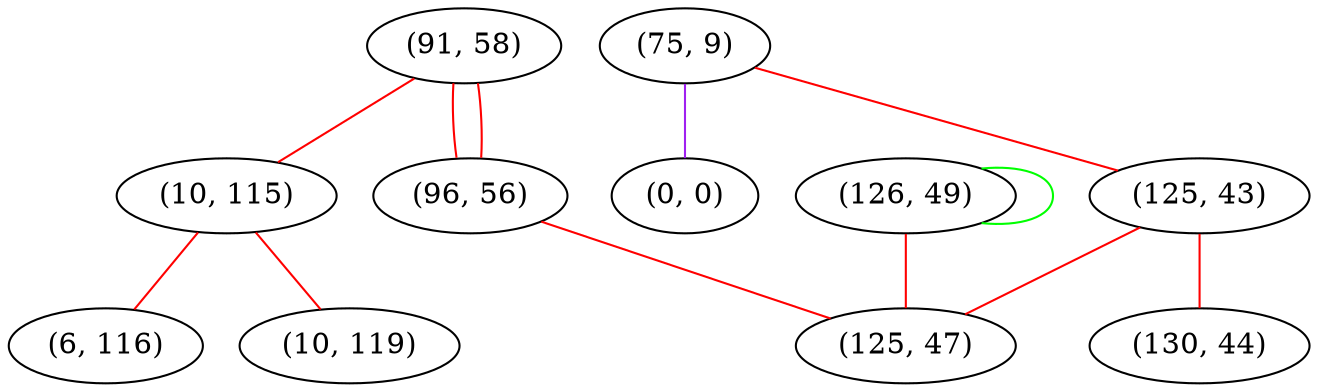 graph "" {
"(91, 58)";
"(75, 9)";
"(96, 56)";
"(10, 115)";
"(125, 43)";
"(6, 116)";
"(126, 49)";
"(0, 0)";
"(130, 44)";
"(10, 119)";
"(125, 47)";
"(91, 58)" -- "(96, 56)"  [color=red, key=0, weight=1];
"(91, 58)" -- "(96, 56)"  [color=red, key=1, weight=1];
"(91, 58)" -- "(10, 115)"  [color=red, key=0, weight=1];
"(75, 9)" -- "(0, 0)"  [color=purple, key=0, weight=4];
"(75, 9)" -- "(125, 43)"  [color=red, key=0, weight=1];
"(96, 56)" -- "(125, 47)"  [color=red, key=0, weight=1];
"(10, 115)" -- "(10, 119)"  [color=red, key=0, weight=1];
"(10, 115)" -- "(6, 116)"  [color=red, key=0, weight=1];
"(125, 43)" -- "(125, 47)"  [color=red, key=0, weight=1];
"(125, 43)" -- "(130, 44)"  [color=red, key=0, weight=1];
"(126, 49)" -- "(126, 49)"  [color=green, key=0, weight=2];
"(126, 49)" -- "(125, 47)"  [color=red, key=0, weight=1];
}

